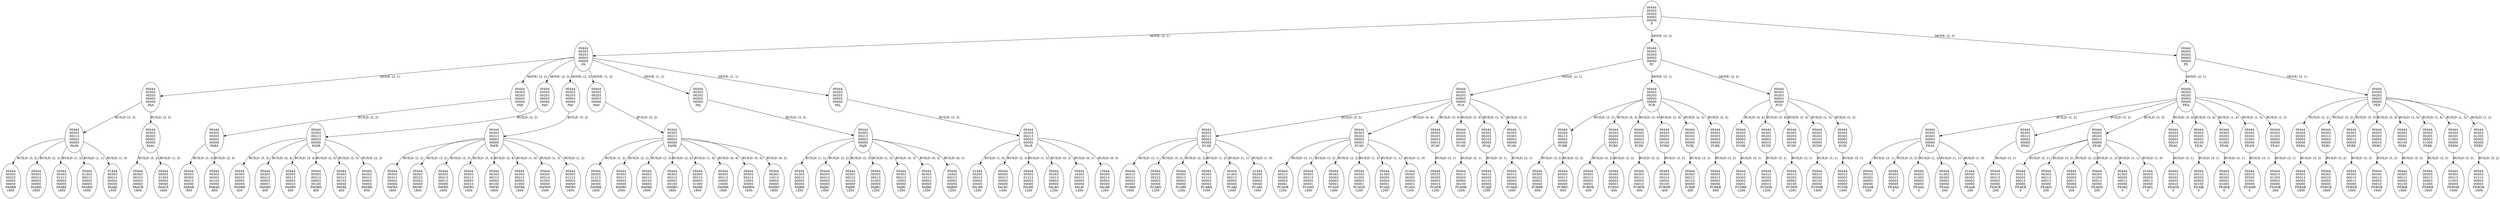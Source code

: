 digraph mytree{
P [label="00444\n00303\n00203\n00003\n00000\nP\n"]
P->PA [label="MOVE: (3, 1)"]
PA [label="00444\n00303\n00203\n00003\n00000\nPA\n"]
PA->PAA [label="MOVE: (2, 1)"]
PAA [label="00444\n00303\n00203\n00003\n00000\nPAA\n"]
PAA->PAAB [label="BUILD: (3, 2)"]
PAAB [label="00444\n00303\n00213\n00003\n00000\nPAAB\n"]
PAAB->PAABB [label="BUILD: (3, 2)"]
PAABB [label="00444\n00303\n00223\n00003\n00000\nPAABB\n1800"]
PAAB->PAABD [label="BUILD: (2, 2)"]
PAABD [label="00444\n00303\n00313\n00003\n00000\nPAABD\n1800"]
PAAB->PAABF [label="BUILD: (1, 2)"]
PAABF [label="00444\n00303\n01213\n00003\n00000\nPAABF\n1600"]
PAAB->PAABH [label="BUILD: (1, 1)"]
PAABH [label="00444\n01303\n00213\n00003\n00000\nPAABH\n1600"]
PAAB->PAABJ [label="BUILD: (1, 0)"]
PAABJ [label="01444\n00303\n00213\n00003\n00000\nPAABJ\n1600"]
PAA->PAAC [label="BUILD: (2, 2)"]
PAAC [label="00444\n00303\n00303\n00003\n00000\nPAAC\n"]
PAAC->PAACB [label="BUILD: (3, 2)"]
PAACB [label="00444\n00303\n00313\n00003\n00000\nPAACB\n1800"]
PAAC->PAACE [label="BUILD: (1, 2)"]
PAACE [label="00444\n00303\n01303\n00003\n00000\nPAACE\n1600"]
PA->PAB [label="MOVE: (3, 2)"]
PAB [label="00444\n00303\n00203\n00003\n00000\nPAB\n"]
PAB->PABA [label="BUILD: (2, 2)"]
PABA [label="00444\n00303\n00303\n00003\n00000\nPABA\n"]
PABA->PABAB [label="BUILD: (3, 3)"]
PABAB [label="00444\n00303\n00303\n00013\n00000\nPABAB\n-800"]
PABA->PABAD [label="BUILD: (2, 3)"]
PABAD [label="00444\n00303\n00303\n00103\n00000\nPABAD\n-800"]
PA->PAD [label="MOVE: (3, 3)"]
PAD [label="00444\n00303\n00203\n00003\n00000\nPAD\n"]
PAD->PADB [label="BUILD: (3, 2)"]
PADB [label="00444\n00303\n00213\n00003\n00000\nPADB\n"]
PADB->PADBB [label="BUILD: (3, 2)"]
PADBB [label="00444\n00303\n00223\n00003\n00000\nPADBB\n600"]
PADB->PADBD [label="BUILD: (4, 4)"]
PADBD [label="00444\n00303\n00213\n00003\n00001\nPADBD\n400"]
PADB->PADBF [label="BUILD: (3, 4)"]
PADBF [label="00444\n00303\n00213\n00003\n00010\nPADBF\n400"]
PADB->PADBH [label="BUILD: (2, 4)"]
PADBH [label="00444\n00303\n00213\n00003\n00100\nPADBH\n400"]
PADB->PADBJ [label="BUILD: (2, 3)"]
PADBJ [label="00444\n00303\n00213\n00103\n00000\nPADBJ\n400"]
PADB->PADBK [label="BUILD: (2, 2)"]
PADBK [label="00444\n00303\n00313\n00003\n00000\nPADBK\n600"]
PA->PAF [label="MOVE: (2, 3)"]
PAF [label="00444\n00303\n00203\n00003\n00000\nPAF\n"]
PAF->PAFB [label="BUILD: (3, 2)"]
PAFB [label="00444\n00303\n00213\n00003\n00000\nPAFB\n"]
PAFB->PAFBA [label="BUILD: (2, 2)"]
PAFBA [label="00444\n00303\n00313\n00003\n00000\nPAFBA\n1800"]
PAFB->PAFBC [label="BUILD: (3, 2)"]
PAFBC [label="00444\n00303\n00223\n00003\n00000\nPAFBC\n1800"]
PAFB->PAFBE [label="BUILD: (3, 3)"]
PAFBE [label="00444\n00303\n00213\n00013\n00000\nPAFBE\n1600"]
PAFB->PAFBG [label="BUILD: (3, 4)"]
PAFBG [label="00444\n00303\n00213\n00003\n00010\nPAFBG\n1600"]
PAFB->PAFBI [label="BUILD: (2, 4)"]
PAFBI [label="00444\n00303\n00213\n00003\n00100\nPAFBI\n1600"]
PAFB->PAFBK [label="BUILD: (1, 4)"]
PAFBK [label="00444\n00303\n00213\n00003\n01000\nPAFBK\n1600"]
PAFB->PAFBM [label="BUILD: (1, 3)"]
PAFBM [label="00444\n00303\n00213\n01003\n00000\nPAFBM\n1600"]
PAFB->PAFBO [label="BUILD: (1, 2)"]
PAFBO [label="00444\n00303\n01213\n00003\n00000\nPAFBO\n1600"]
PA->PAH [label="MOVE: (1, 3)"]
PAH [label="00444\n00303\n00203\n00003\n00000\nPAH\n"]
PAH->PAHB [label="BUILD: (3, 2)"]
PAHB [label="00444\n00303\n00213\n00003\n00000\nPAHB\n"]
PAHB->PAHBB [label="BUILD: (1, 2)"]
PAHBB [label="00444\n00303\n01213\n00003\n00000\nPAHBB\n1800"]
PAHB->PAHBC [label="BUILD: (2, 2)"]
PAHBC [label="00444\n00303\n00313\n00003\n00000\nPAHBC\n2000"]
PAHB->PAHBE [label="BUILD: (2, 3)"]
PAHBE [label="00444\n00303\n00213\n00103\n00000\nPAHBE\n1800"]
PAHB->PAHBG [label="BUILD: (2, 4)"]
PAHBG [label="00444\n00303\n00213\n00003\n00100\nPAHBG\n1800"]
PAHB->PAHBI [label="BUILD: (1, 4)"]
PAHBI [label="00444\n00303\n00213\n00003\n01000\nPAHBI\n1800"]
PAHB->PAHBK [label="BUILD: (0, 4)"]
PAHBK [label="00444\n00303\n00213\n00003\n10000\nPAHBK\n1800"]
PAHB->PAHBM [label="BUILD: (0, 3)"]
PAHBM [label="00444\n00303\n00213\n10003\n00000\nPAHBM\n1800"]
PAHB->PAHBO [label="BUILD: (0, 2)"]
PAHBO [label="00444\n00303\n10213\n00003\n00000\nPAHBO\n1800"]
PA->PAJ [label="MOVE: (1, 2)"]
PAJ [label="00444\n00303\n00203\n00003\n00000\nPAJ\n"]
PAJ->PAJB [label="BUILD: (3, 2)"]
PAJB [label="00444\n00303\n00213\n00003\n00000\nPAJB\n"]
PAJB->PAJBB [label="BUILD: (1, 1)"]
PAJBB [label="00444\n01303\n00213\n00003\n00000\nPAJBB\n1200"]
PAJB->PAJBC [label="BUILD: (2, 2)"]
PAJBC [label="00444\n00303\n00313\n00003\n00000\nPAJBC\n1400"]
PAJB->PAJBE [label="BUILD: (2, 3)"]
PAJBE [label="00444\n00303\n00213\n00103\n00000\nPAJBE\n1200"]
PAJB->PAJBG [label="BUILD: (1, 3)"]
PAJBG [label="00444\n00303\n00213\n01003\n00000\nPAJBG\n1200"]
PAJB->PAJBI [label="BUILD: (0, 3)"]
PAJBI [label="00444\n00303\n00213\n10003\n00000\nPAJBI\n1200"]
PAJB->PAJBK [label="BUILD: (0, 2)"]
PAJBK [label="00444\n00303\n10213\n00003\n00000\nPAJBK\n1200"]
PAJB->PAJBM [label="BUILD: (0, 1)"]
PAJBM [label="00444\n10303\n00213\n00003\n00000\nPAJBM\n1200"]
PA->PAL [label="MOVE: (1, 1)"]
PAL [label="00444\n00303\n00203\n00003\n00000\nPAL\n"]
PAL->PALB [label="BUILD: (3, 2)"]
PALB [label="00444\n00303\n00213\n00003\n00000\nPALB\n"]
PALB->PALBB [label="BUILD: (1, 0)"]
PALBB [label="01444\n00303\n00213\n00003\n00000\nPALBB\n1200"]
PALB->PALBC [label="BUILD: (2, 2)"]
PALBC [label="00444\n00303\n00313\n00003\n00000\nPALBC\n1400"]
PALB->PALBE [label="BUILD: (1, 2)"]
PALBE [label="00444\n00303\n01213\n00003\n00000\nPALBE\n1200"]
PALB->PALBG [label="BUILD: (0, 2)"]
PALBG [label="00444\n00303\n10213\n00003\n00000\nPALBG\n1200"]
PALB->PALBI [label="BUILD: (0, 1)"]
PALBI [label="00444\n10303\n00213\n00003\n00000\nPALBI\n1200"]
PALB->PALBK [label="BUILD: (0, 0)"]
PALBK [label="10444\n00303\n00213\n00003\n00000\nPALBK\n1200"]
P->PC [label="MOVE: (3, 3)"]
PC [label="00444\n00303\n00203\n00003\n00000\nPC\n"]
PC->PCA [label="MOVE: (2, 1)"]
PCA [label="00444\n00303\n00203\n00003\n00000\nPCA\n"]
PCA->PCAB [label="BUILD: (3, 2)"]
PCAB [label="00444\n00303\n00213\n00003\n00000\nPCAB\n"]
PCAB->PCABB [label="BUILD: (3, 1)"]
PCABB [label="00444\n00313\n00213\n00003\n00000\nPCABB\n1000"]
PCAB->PCABD [label="BUILD: (3, 2)"]
PCABD [label="00444\n00303\n00223\n00003\n00000\nPCABD\n1200"]
PCAB->PCABF [label="BUILD: (2, 2)"]
PCABF [label="00444\n00303\n00313\n00003\n00000\nPCABF\n1200"]
PCAB->PCABH [label="BUILD: (1, 2)"]
PCABH [label="00444\n00303\n01213\n00003\n00000\nPCABH\n1000"]
PCAB->PCABJ [label="BUILD: (1, 1)"]
PCABJ [label="00444\n01303\n00213\n00003\n00000\nPCABJ\n1000"]
PCAB->PCABL [label="BUILD: (1, 0)"]
PCABL [label="01444\n00303\n00213\n00003\n00000\nPCABL\n1000"]
PCA->PCAD [label="BUILD: (4, 4)"]
PCAD [label="00444\n00303\n00203\n00003\n00001\nPCAD\n"]
PCAD->PCADB [label="BUILD: (3, 1)"]
PCADB [label="00444\n00313\n00203\n00003\n00001\nPCADB\n1200"]
PCAD->PCADD [label="BUILD: (3, 2)"]
PCADD [label="00444\n00303\n00213\n00003\n00001\nPCADD\n1400"]
PCAD->PCADF [label="BUILD: (2, 2)"]
PCADF [label="00444\n00303\n00303\n00003\n00001\nPCADF\n1400"]
PCAD->PCADH [label="BUILD: (1, 2)"]
PCADH [label="00444\n00303\n01203\n00003\n00001\nPCADH\n1200"]
PCAD->PCADJ [label="BUILD: (1, 1)"]
PCADJ [label="00444\n01303\n00203\n00003\n00001\nPCADJ\n1200"]
PCAD->PCADL [label="BUILD: (1, 0)"]
PCADL [label="01444\n00303\n00203\n00003\n00001\nPCADL\n1200"]
PCA->PCAF [label="BUILD: (3, 4)"]
PCAF [label="00444\n00303\n00203\n00003\n00010\nPCAF\n"]
PCAF->PCAFB [label="BUILD: (3, 1)"]
PCAFB [label="00444\n00313\n00203\n00003\n00010\nPCAFB\n1200"]
PCA->PCAH [label="BUILD: (2, 4)"]
PCAH [label="00444\n00303\n00203\n00003\n00100\nPCAH\n"]
PCAH->PCAHB [label="BUILD: (3, 1)"]
PCAHB [label="00444\n00313\n00203\n00003\n00100\nPCAHB\n1200"]
PCA->PCAJ [label="BUILD: (2, 3)"]
PCAJ [label="00444\n00303\n00203\n00103\n00000\nPCAJ\n"]
PCAJ->PCAJB [label="BUILD: (3, 1)"]
PCAJB [label="00444\n00313\n00203\n00103\n00000\nPCAJB\n1200"]
PCA->PCAK [label="BUILD: (2, 2)"]
PCAK [label="00444\n00303\n00303\n00003\n00000\nPCAK\n"]
PCAK->PCAKB [label="BUILD: (3, 1)"]
PCAKB [label="00444\n00313\n00303\n00003\n00000\nPCAKB\n1000"]
PC->PCB [label="MOVE: (3, 1)"]
PCB [label="00444\n00303\n00203\n00003\n00000\nPCB\n"]
PCB->PCBB [label="BUILD: (3, 2)"]
PCBB [label="00444\n00303\n00213\n00003\n00000\nPCBB\n"]
PCBB->PCBBB [label="BUILD: (3, 2)"]
PCBBB [label="00444\n00303\n00223\n00003\n00000\nPCBBB\n-600"]
PCBB->PCBBC [label="BUILD: (2, 2)"]
PCBBC [label="00444\n00303\n00313\n00003\n00000\nPCBBC\n-600"]
PCB->PCBD [label="BUILD: (4, 4)"]
PCBD [label="00444\n00303\n00203\n00003\n00001\nPCBD\n"]
PCBD->PCBDB [label="BUILD: (3, 2)"]
PCBDB [label="00444\n00303\n00213\n00003\n00001\nPCBDB\n-400"]
PCBD->PCBDC [label="BUILD: (2, 2)"]
PCBDC [label="00444\n00303\n00303\n00003\n00001\nPCBDC\n-400"]
PCB->PCBF [label="BUILD: (3, 4)"]
PCBF [label="00444\n00303\n00203\n00003\n00010\nPCBF\n"]
PCBF->PCBFB [label="BUILD: (3, 2)"]
PCBFB [label="00444\n00303\n00213\n00003\n00010\nPCBFB\n-400"]
PCB->PCBH [label="BUILD: (2, 4)"]
PCBH [label="00444\n00303\n00203\n00003\n00100\nPCBH\n"]
PCBH->PCBHB [label="BUILD: (3, 2)"]
PCBHB [label="00444\n00303\n00213\n00003\n00100\nPCBHB\n-400"]
PCB->PCBJ [label="BUILD: (2, 3)"]
PCBJ [label="00444\n00303\n00203\n00103\n00000\nPCBJ\n"]
PCBJ->PCBJB [label="BUILD: (3, 2)"]
PCBJB [label="00444\n00303\n00213\n00103\n00000\nPCBJB\n-400"]
PCB->PCBK [label="BUILD: (2, 2)"]
PCBK [label="00444\n00303\n00303\n00003\n00000\nPCBK\n"]
PCBK->PCBKB [label="BUILD: (3, 2)"]
PCBKB [label="00444\n00303\n00313\n00003\n00000\nPCBKB\n-600"]
PC->PCD [label="MOVE: (3, 2)"]
PCD [label="00444\n00303\n00203\n00003\n00000\nPCD\n"]
PCD->PCDB [label="BUILD: (4, 4)"]
PCDB [label="00444\n00303\n00203\n00003\n00001\nPCDB\n"]
PCDB->PCDBB [label="BUILD: (3, 1)"]
PCDBB [label="00444\n00313\n00203\n00003\n00001\nPCDBB\n-1200"]
PCD->PCDD [label="BUILD: (3, 4)"]
PCDD [label="00444\n00303\n00203\n00003\n00010\nPCDD\n"]
PCDD->PCDDB [label="BUILD: (3, 1)"]
PCDDB [label="00444\n00313\n00203\n00003\n00010\nPCDDB\n-1200"]
PCD->PCDF [label="BUILD: (2, 4)"]
PCDF [label="00444\n00303\n00203\n00003\n00100\nPCDF\n"]
PCDF->PCDFB [label="BUILD: (3, 1)"]
PCDFB [label="00444\n00313\n00203\n00003\n00100\nPCDFB\n-1200"]
PCD->PCDH [label="BUILD: (2, 3)"]
PCDH [label="00444\n00303\n00203\n00103\n00000\nPCDH\n"]
PCDH->PCDHB [label="BUILD: (3, 1)"]
PCDHB [label="00444\n00313\n00203\n00103\n00000\nPCDHB\n-1400"]
PCD->PCDI [label="BUILD: (2, 2)"]
PCDI [label="00444\n00303\n00303\n00003\n00000\nPCDI\n"]
PCDI->PCDIB [label="BUILD: (3, 1)"]
PCDIB [label="00444\n00313\n00303\n00003\n00000\nPCDIB\n-1400"]
P->PE [label="MOVE: (2, 3)"]
PE [label="00444\n00303\n00203\n00003\n00000\nPE\n"]
PE->PEA [label="MOVE: (2, 1)"]
PEA [label="00444\n00303\n00203\n00003\n00000\nPEA\n"]
PEA->PEAA [label="BUILD: (2, 2)"]
PEAA [label="00444\n00303\n00303\n00003\n00000\nPEAA\n"]
PEAA->PEAAB [label="BUILD: (3, 1)"]
PEAAB [label="00444\n00313\n00303\n00003\n00000\nPEAAB\n-200"]
PEAA->PEAAD [label="BUILD: (3, 2)"]
PEAAD [label="00444\n00303\n00313\n00003\n00000\nPEAAD\n0"]
PEAA->PEAAG [label="BUILD: (1, 2)"]
PEAAG [label="00444\n00303\n01303\n00003\n00000\nPEAAG\n0"]
PEAA->PEAAI [label="BUILD: (1, 1)"]
PEAAI [label="00444\n01303\n00303\n00003\n00000\nPEAAI\n-200"]
PEAA->PEAAK [label="BUILD: (1, 0)"]
PEAAK [label="01444\n00303\n00303\n00003\n00000\nPEAAK\n-200"]
PEA->PEAC [label="BUILD: (3, 2)"]
PEAC [label="00444\n00303\n00213\n00003\n00000\nPEAC\n"]
PEAC->PEACB [label="BUILD: (3, 1)"]
PEACB [label="00444\n00313\n00213\n00003\n00000\nPEACB\n-200"]
PEA->PEAE [label="BUILD: (3, 3)"]
PEAE [label="00444\n00303\n00203\n00013\n00000\nPEAE\n"]
PEAE->PEAEB [label="BUILD: (3, 1)"]
PEAEB [label="00444\n00313\n00203\n00013\n00000\nPEAEB\n0"]
PEAE->PEAED [label="BUILD: (3, 2)"]
PEAED [label="00444\n00303\n00213\n00013\n00000\nPEAED\n200"]
PEAE->PEAEF [label="BUILD: (2, 2)"]
PEAEF [label="00444\n00303\n00303\n00013\n00000\nPEAEF\n200"]
PEAE->PEAEH [label="BUILD: (1, 2)"]
PEAEH [label="00444\n00303\n01203\n00013\n00000\nPEAEH\n200"]
PEAE->PEAEJ [label="BUILD: (1, 1)"]
PEAEJ [label="00444\n01303\n00203\n00013\n00000\nPEAEJ\n0"]
PEAE->PEAEL [label="BUILD: (1, 0)"]
PEAEL [label="01444\n00303\n00203\n00013\n00000\nPEAEL\n0"]
PEA->PEAG [label="BUILD: (3, 4)"]
PEAG [label="00444\n00303\n00203\n00003\n00010\nPEAG\n"]
PEAG->PEAGB [label="BUILD: (3, 1)"]
PEAGB [label="00444\n00313\n00203\n00003\n00010\nPEAGB\n0"]
PEA->PEAI [label="BUILD: (2, 4)"]
PEAI [label="00444\n00303\n00203\n00003\n00100\nPEAI\n"]
PEAI->PEAIB [label="BUILD: (3, 1)"]
PEAIB [label="00444\n00313\n00203\n00003\n00100\nPEAIB\n0"]
PEA->PEAK [label="BUILD: (1, 4)"]
PEAK [label="00444\n00303\n00203\n00003\n01000\nPEAK\n"]
PEAK->PEAKB [label="BUILD: (3, 1)"]
PEAKB [label="00444\n00313\n00203\n00003\n01000\nPEAKB\n0"]
PEA->PEAM [label="BUILD: (1, 3)"]
PEAM [label="00444\n00303\n00203\n01003\n00000\nPEAM\n"]
PEAM->PEAMB [label="BUILD: (3, 1)"]
PEAMB [label="00444\n00313\n00203\n01003\n00000\nPEAMB\n0"]
PEA->PEAO [label="BUILD: (1, 2)"]
PEAO [label="00444\n00303\n01203\n00003\n00000\nPEAO\n"]
PEAO->PEAOB [label="BUILD: (3, 1)"]
PEAOB [label="00444\n00313\n01203\n00003\n00000\nPEAOB\n-200"]
PE->PEB [label="MOVE: (3, 1)"]
PEB [label="00444\n00303\n00203\n00003\n00000\nPEB\n"]
PEB->PEBA [label="BUILD: (2, 2)"]
PEBA [label="00444\n00303\n00303\n00003\n00000\nPEBA\n"]
PEBA->PEBAB [label="BUILD: (3, 2)"]
PEBAB [label="00444\n00303\n00313\n00003\n00000\nPEBAB\n-1800"]
PEB->PEBC [label="BUILD: (3, 2)"]
PEBC [label="00444\n00303\n00213\n00003\n00000\nPEBC\n"]
PEBC->PEBCB [label="BUILD: (3, 2)"]
PEBCB [label="00444\n00303\n00223\n00003\n00000\nPEBCB\n-1800"]
PEB->PEBE [label="BUILD: (3, 3)"]
PEBE [label="00444\n00303\n00203\n00013\n00000\nPEBE\n"]
PEBE->PEBEB [label="BUILD: (3, 2)"]
PEBEB [label="00444\n00303\n00213\n00013\n00000\nPEBEB\n-1600"]
PEB->PEBG [label="BUILD: (3, 4)"]
PEBG [label="00444\n00303\n00203\n00003\n00010\nPEBG\n"]
PEBG->PEBGB [label="BUILD: (3, 2)"]
PEBGB [label="00444\n00303\n00213\n00003\n00010\nPEBGB\n-1600"]
PEB->PEBI [label="BUILD: (2, 4)"]
PEBI [label="00444\n00303\n00203\n00003\n00100\nPEBI\n"]
PEBI->PEBIB [label="BUILD: (3, 2)"]
PEBIB [label="00444\n00303\n00213\n00003\n00100\nPEBIB\n-1600"]
PEB->PEBK [label="BUILD: (1, 4)"]
PEBK [label="00444\n00303\n00203\n00003\n01000\nPEBK\n"]
PEBK->PEBKB [label="BUILD: (3, 2)"]
PEBKB [label="00444\n00303\n00213\n00003\n01000\nPEBKB\n-1600"]
PEB->PEBM [label="BUILD: (1, 3)"]
PEBM [label="00444\n00303\n00203\n01003\n00000\nPEBM\n"]
PEBM->PEBMB [label="BUILD: (3, 2)"]
PEBMB [label="00444\n00303\n00213\n01003\n00000\nPEBMB\n-1600"]
PEB->PEBO [label="BUILD: (1, 2)"]
PEBO [label="00444\n00303\n01203\n00003\n00000\nPEBO\n"]
PEBO->PEBOB [label="BUILD: (3, 2)"]
PEBOB [label="00444\n00303\n01213\n00003\n00000\nPEBOB\n-1600"]
}